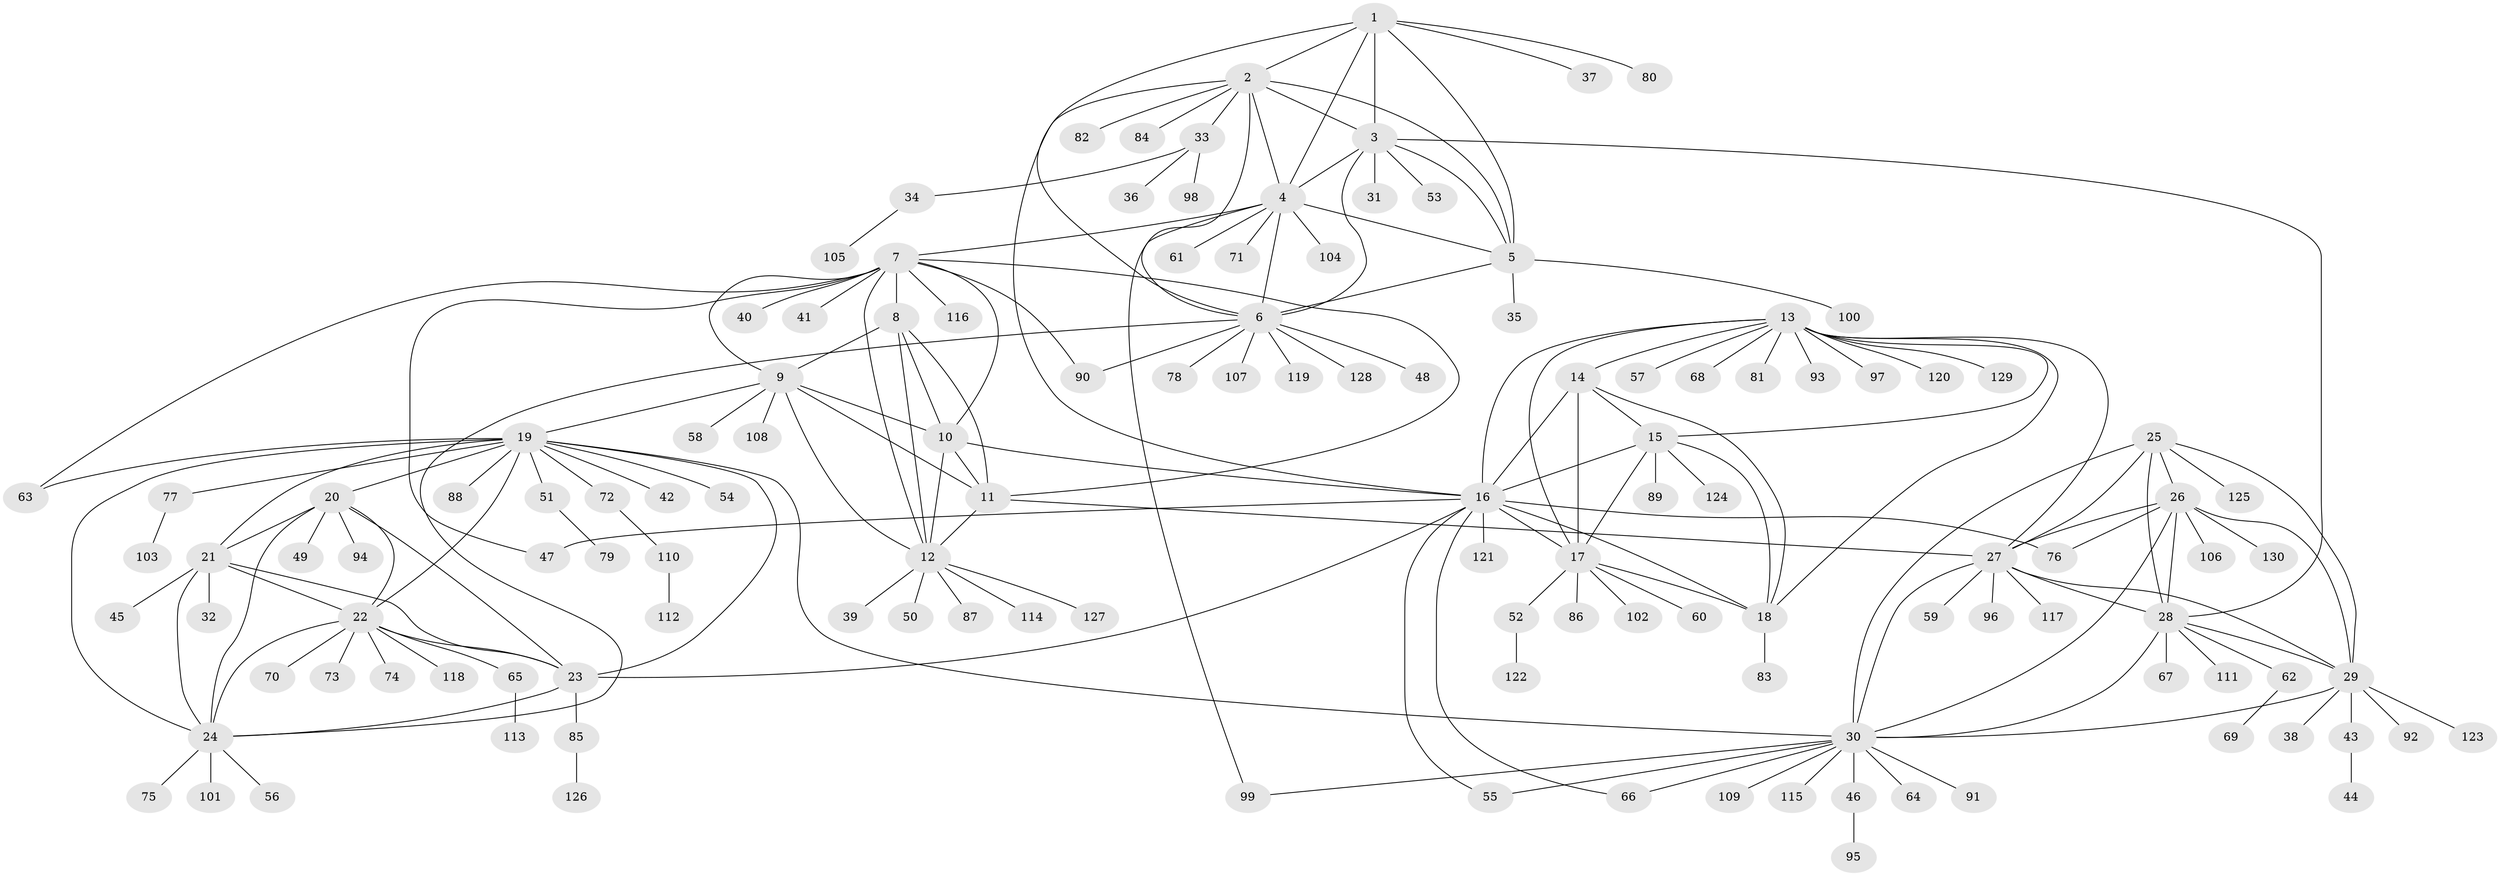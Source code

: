 // coarse degree distribution, {5: 0.04807692307692308, 13: 0.019230769230769232, 10: 0.009615384615384616, 11: 0.028846153846153848, 3: 0.019230769230769232, 4: 0.019230769230769232, 8: 0.028846153846153848, 12: 0.009615384615384616, 15: 0.009615384615384616, 6: 0.009615384615384616, 7: 0.019230769230769232, 17: 0.009615384615384616, 1: 0.6730769230769231, 2: 0.09615384615384616}
// Generated by graph-tools (version 1.1) at 2025/42/03/06/25 10:42:15]
// undirected, 130 vertices, 192 edges
graph export_dot {
graph [start="1"]
  node [color=gray90,style=filled];
  1;
  2;
  3;
  4;
  5;
  6;
  7;
  8;
  9;
  10;
  11;
  12;
  13;
  14;
  15;
  16;
  17;
  18;
  19;
  20;
  21;
  22;
  23;
  24;
  25;
  26;
  27;
  28;
  29;
  30;
  31;
  32;
  33;
  34;
  35;
  36;
  37;
  38;
  39;
  40;
  41;
  42;
  43;
  44;
  45;
  46;
  47;
  48;
  49;
  50;
  51;
  52;
  53;
  54;
  55;
  56;
  57;
  58;
  59;
  60;
  61;
  62;
  63;
  64;
  65;
  66;
  67;
  68;
  69;
  70;
  71;
  72;
  73;
  74;
  75;
  76;
  77;
  78;
  79;
  80;
  81;
  82;
  83;
  84;
  85;
  86;
  87;
  88;
  89;
  90;
  91;
  92;
  93;
  94;
  95;
  96;
  97;
  98;
  99;
  100;
  101;
  102;
  103;
  104;
  105;
  106;
  107;
  108;
  109;
  110;
  111;
  112;
  113;
  114;
  115;
  116;
  117;
  118;
  119;
  120;
  121;
  122;
  123;
  124;
  125;
  126;
  127;
  128;
  129;
  130;
  1 -- 2;
  1 -- 3;
  1 -- 4;
  1 -- 5;
  1 -- 6;
  1 -- 37;
  1 -- 80;
  2 -- 3;
  2 -- 4;
  2 -- 5;
  2 -- 6;
  2 -- 16;
  2 -- 33;
  2 -- 82;
  2 -- 84;
  3 -- 4;
  3 -- 5;
  3 -- 6;
  3 -- 28;
  3 -- 31;
  3 -- 53;
  4 -- 5;
  4 -- 6;
  4 -- 7;
  4 -- 61;
  4 -- 71;
  4 -- 99;
  4 -- 104;
  5 -- 6;
  5 -- 35;
  5 -- 100;
  6 -- 24;
  6 -- 48;
  6 -- 78;
  6 -- 90;
  6 -- 107;
  6 -- 119;
  6 -- 128;
  7 -- 8;
  7 -- 9;
  7 -- 10;
  7 -- 11;
  7 -- 12;
  7 -- 40;
  7 -- 41;
  7 -- 47;
  7 -- 63;
  7 -- 90;
  7 -- 116;
  8 -- 9;
  8 -- 10;
  8 -- 11;
  8 -- 12;
  9 -- 10;
  9 -- 11;
  9 -- 12;
  9 -- 19;
  9 -- 58;
  9 -- 108;
  10 -- 11;
  10 -- 12;
  10 -- 16;
  11 -- 12;
  11 -- 27;
  12 -- 39;
  12 -- 50;
  12 -- 87;
  12 -- 114;
  12 -- 127;
  13 -- 14;
  13 -- 15;
  13 -- 16;
  13 -- 17;
  13 -- 18;
  13 -- 27;
  13 -- 57;
  13 -- 68;
  13 -- 81;
  13 -- 93;
  13 -- 97;
  13 -- 120;
  13 -- 129;
  14 -- 15;
  14 -- 16;
  14 -- 17;
  14 -- 18;
  15 -- 16;
  15 -- 17;
  15 -- 18;
  15 -- 89;
  15 -- 124;
  16 -- 17;
  16 -- 18;
  16 -- 23;
  16 -- 47;
  16 -- 55;
  16 -- 66;
  16 -- 76;
  16 -- 121;
  17 -- 18;
  17 -- 52;
  17 -- 60;
  17 -- 86;
  17 -- 102;
  18 -- 83;
  19 -- 20;
  19 -- 21;
  19 -- 22;
  19 -- 23;
  19 -- 24;
  19 -- 30;
  19 -- 42;
  19 -- 51;
  19 -- 54;
  19 -- 63;
  19 -- 72;
  19 -- 77;
  19 -- 88;
  20 -- 21;
  20 -- 22;
  20 -- 23;
  20 -- 24;
  20 -- 49;
  20 -- 94;
  21 -- 22;
  21 -- 23;
  21 -- 24;
  21 -- 32;
  21 -- 45;
  22 -- 23;
  22 -- 24;
  22 -- 65;
  22 -- 70;
  22 -- 73;
  22 -- 74;
  22 -- 118;
  23 -- 24;
  23 -- 85;
  24 -- 56;
  24 -- 75;
  24 -- 101;
  25 -- 26;
  25 -- 27;
  25 -- 28;
  25 -- 29;
  25 -- 30;
  25 -- 125;
  26 -- 27;
  26 -- 28;
  26 -- 29;
  26 -- 30;
  26 -- 76;
  26 -- 106;
  26 -- 130;
  27 -- 28;
  27 -- 29;
  27 -- 30;
  27 -- 59;
  27 -- 96;
  27 -- 117;
  28 -- 29;
  28 -- 30;
  28 -- 62;
  28 -- 67;
  28 -- 111;
  29 -- 30;
  29 -- 38;
  29 -- 43;
  29 -- 92;
  29 -- 123;
  30 -- 46;
  30 -- 55;
  30 -- 64;
  30 -- 66;
  30 -- 91;
  30 -- 99;
  30 -- 109;
  30 -- 115;
  33 -- 34;
  33 -- 36;
  33 -- 98;
  34 -- 105;
  43 -- 44;
  46 -- 95;
  51 -- 79;
  52 -- 122;
  62 -- 69;
  65 -- 113;
  72 -- 110;
  77 -- 103;
  85 -- 126;
  110 -- 112;
}
